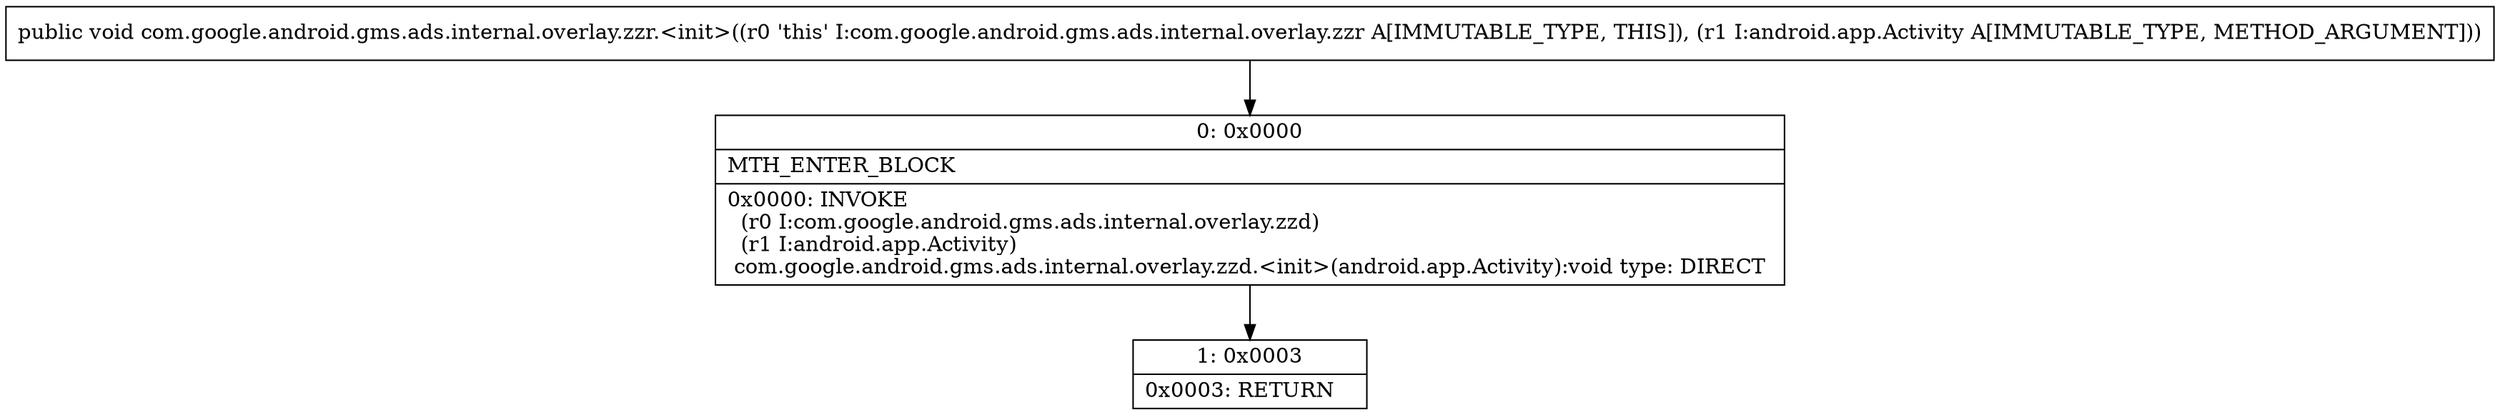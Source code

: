 digraph "CFG forcom.google.android.gms.ads.internal.overlay.zzr.\<init\>(Landroid\/app\/Activity;)V" {
Node_0 [shape=record,label="{0\:\ 0x0000|MTH_ENTER_BLOCK\l|0x0000: INVOKE  \l  (r0 I:com.google.android.gms.ads.internal.overlay.zzd)\l  (r1 I:android.app.Activity)\l com.google.android.gms.ads.internal.overlay.zzd.\<init\>(android.app.Activity):void type: DIRECT \l}"];
Node_1 [shape=record,label="{1\:\ 0x0003|0x0003: RETURN   \l}"];
MethodNode[shape=record,label="{public void com.google.android.gms.ads.internal.overlay.zzr.\<init\>((r0 'this' I:com.google.android.gms.ads.internal.overlay.zzr A[IMMUTABLE_TYPE, THIS]), (r1 I:android.app.Activity A[IMMUTABLE_TYPE, METHOD_ARGUMENT])) }"];
MethodNode -> Node_0;
Node_0 -> Node_1;
}

